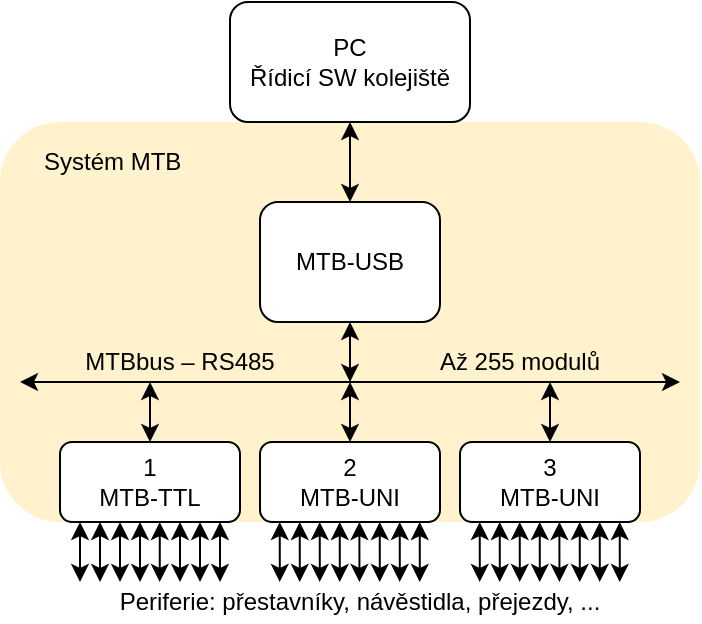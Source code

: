 <mxfile version="14.6.11" type="device"><diagram id="Jwc0q9FB26xdT7_EAWvq" name="Page-1"><mxGraphModel dx="981" dy="652" grid="1" gridSize="10" guides="1" tooltips="1" connect="1" arrows="1" fold="1" page="1" pageScale="1" pageWidth="850" pageHeight="1100" math="0" shadow="0"><root><mxCell id="0"/><mxCell id="1" parent="0"/><mxCell id="VjdclVZq5r8l85yK76nb-5" value="" style="rounded=1;whiteSpace=wrap;html=1;fillColor=#fff2cc;strokeColor=none;" vertex="1" parent="1"><mxGeometry x="230" y="360" width="350" height="200" as="geometry"/></mxCell><mxCell id="6x0s3EIs6-m69cA4R1r7-1" value="PC&lt;br&gt;Řídicí SW kolejiště" style="rounded=1;whiteSpace=wrap;html=1;" parent="1" vertex="1"><mxGeometry x="345" y="300" width="120" height="60" as="geometry"/></mxCell><mxCell id="6x0s3EIs6-m69cA4R1r7-12" style="edgeStyle=orthogonalEdgeStyle;rounded=0;orthogonalLoop=1;jettySize=auto;html=1;startArrow=classic;startFill=1;" parent="1" source="6x0s3EIs6-m69cA4R1r7-4" edge="1"><mxGeometry relative="1" as="geometry"><mxPoint x="405" y="490" as="targetPoint"/></mxGeometry></mxCell><mxCell id="6x0s3EIs6-m69cA4R1r7-45" style="edgeStyle=orthogonalEdgeStyle;rounded=0;orthogonalLoop=1;jettySize=auto;html=1;entryX=0.5;entryY=1;entryDx=0;entryDy=0;startArrow=classic;startFill=1;" parent="1" source="6x0s3EIs6-m69cA4R1r7-4" target="6x0s3EIs6-m69cA4R1r7-1" edge="1"><mxGeometry relative="1" as="geometry"/></mxCell><mxCell id="6x0s3EIs6-m69cA4R1r7-4" value="MTB-USB" style="rounded=1;whiteSpace=wrap;html=1;" parent="1" vertex="1"><mxGeometry x="360" y="400" width="90" height="60" as="geometry"/></mxCell><mxCell id="6x0s3EIs6-m69cA4R1r7-13" style="edgeStyle=orthogonalEdgeStyle;rounded=0;orthogonalLoop=1;jettySize=auto;html=1;startArrow=classic;startFill=1;" parent="1" source="6x0s3EIs6-m69cA4R1r7-5" edge="1"><mxGeometry relative="1" as="geometry"><mxPoint x="405" y="490" as="targetPoint"/></mxGeometry></mxCell><mxCell id="6x0s3EIs6-m69cA4R1r7-5" value="&lt;div&gt;2&lt;br&gt;MTB-UNI&lt;/div&gt;" style="rounded=1;whiteSpace=wrap;html=1;" parent="1" vertex="1"><mxGeometry x="360" y="520" width="90" height="40" as="geometry"/></mxCell><mxCell id="6x0s3EIs6-m69cA4R1r7-15" style="edgeStyle=orthogonalEdgeStyle;rounded=0;orthogonalLoop=1;jettySize=auto;html=1;startArrow=classic;startFill=1;" parent="1" source="6x0s3EIs6-m69cA4R1r7-6" edge="1"><mxGeometry relative="1" as="geometry"><mxPoint x="505" y="490" as="targetPoint"/></mxGeometry></mxCell><mxCell id="6x0s3EIs6-m69cA4R1r7-6" value="3&lt;br&gt;MTB-UNI" style="rounded=1;whiteSpace=wrap;html=1;" parent="1" vertex="1"><mxGeometry x="460" y="520" width="90" height="40" as="geometry"/></mxCell><mxCell id="6x0s3EIs6-m69cA4R1r7-14" style="edgeStyle=orthogonalEdgeStyle;rounded=0;orthogonalLoop=1;jettySize=auto;html=1;startArrow=classic;startFill=1;" parent="1" source="6x0s3EIs6-m69cA4R1r7-7" edge="1"><mxGeometry relative="1" as="geometry"><mxPoint x="305" y="490" as="targetPoint"/></mxGeometry></mxCell><mxCell id="6x0s3EIs6-m69cA4R1r7-7" value="&lt;div&gt;1&lt;br&gt;MTB-TTL&lt;/div&gt;" style="rounded=1;whiteSpace=wrap;html=1;" parent="1" vertex="1"><mxGeometry x="260" y="520" width="90" height="40" as="geometry"/></mxCell><mxCell id="6x0s3EIs6-m69cA4R1r7-8" value="" style="endArrow=classic;startArrow=classic;html=1;" parent="1" edge="1"><mxGeometry width="50" height="50" relative="1" as="geometry"><mxPoint x="240" y="490" as="sourcePoint"/><mxPoint x="570" y="490" as="targetPoint"/></mxGeometry></mxCell><mxCell id="6x0s3EIs6-m69cA4R1r7-16" value="MTBbus – RS485" style="text;html=1;strokeColor=none;fillColor=none;align=center;verticalAlign=middle;whiteSpace=wrap;rounded=0;" parent="1" vertex="1"><mxGeometry x="260" y="470" width="120" height="20" as="geometry"/></mxCell><mxCell id="6x0s3EIs6-m69cA4R1r7-18" style="edgeStyle=orthogonalEdgeStyle;rounded=0;orthogonalLoop=1;jettySize=auto;html=1;startArrow=classic;startFill=1;" parent="1" edge="1"><mxGeometry relative="1" as="geometry"><mxPoint x="280" y="590" as="targetPoint"/><mxPoint x="280" y="560" as="sourcePoint"/><Array as="points"><mxPoint x="280" y="580"/><mxPoint x="280" y="580"/></Array></mxGeometry></mxCell><mxCell id="6x0s3EIs6-m69cA4R1r7-19" style="edgeStyle=orthogonalEdgeStyle;rounded=0;orthogonalLoop=1;jettySize=auto;html=1;startArrow=classic;startFill=1;" parent="1" edge="1"><mxGeometry relative="1" as="geometry"><mxPoint x="290" y="590" as="targetPoint"/><mxPoint x="290" y="560" as="sourcePoint"/><Array as="points"><mxPoint x="290" y="580"/><mxPoint x="290" y="580"/></Array></mxGeometry></mxCell><mxCell id="6x0s3EIs6-m69cA4R1r7-20" style="edgeStyle=orthogonalEdgeStyle;rounded=0;orthogonalLoop=1;jettySize=auto;html=1;startArrow=classic;startFill=1;" parent="1" edge="1"><mxGeometry relative="1" as="geometry"><mxPoint x="300" y="590" as="targetPoint"/><mxPoint x="300" y="560" as="sourcePoint"/><Array as="points"><mxPoint x="300" y="580"/><mxPoint x="300" y="580"/></Array></mxGeometry></mxCell><mxCell id="6x0s3EIs6-m69cA4R1r7-21" style="edgeStyle=orthogonalEdgeStyle;rounded=0;orthogonalLoop=1;jettySize=auto;html=1;startArrow=classic;startFill=1;" parent="1" edge="1"><mxGeometry relative="1" as="geometry"><mxPoint x="309.86" y="590" as="targetPoint"/><mxPoint x="309.86" y="560" as="sourcePoint"/><Array as="points"><mxPoint x="309.86" y="570"/><mxPoint x="309.86" y="570"/></Array></mxGeometry></mxCell><mxCell id="6x0s3EIs6-m69cA4R1r7-22" style="edgeStyle=orthogonalEdgeStyle;rounded=0;orthogonalLoop=1;jettySize=auto;html=1;startArrow=classic;startFill=1;" parent="1" edge="1"><mxGeometry relative="1" as="geometry"><mxPoint x="320" y="590" as="targetPoint"/><mxPoint x="320" y="560" as="sourcePoint"/><Array as="points"><mxPoint x="320" y="580"/><mxPoint x="320" y="580"/></Array></mxGeometry></mxCell><mxCell id="6x0s3EIs6-m69cA4R1r7-23" style="edgeStyle=orthogonalEdgeStyle;rounded=0;orthogonalLoop=1;jettySize=auto;html=1;startArrow=classic;startFill=1;" parent="1" edge="1"><mxGeometry relative="1" as="geometry"><mxPoint x="330" y="590" as="targetPoint"/><mxPoint x="330" y="560" as="sourcePoint"/><Array as="points"><mxPoint x="330" y="580"/><mxPoint x="330" y="580"/></Array></mxGeometry></mxCell><mxCell id="6x0s3EIs6-m69cA4R1r7-24" style="edgeStyle=orthogonalEdgeStyle;rounded=0;orthogonalLoop=1;jettySize=auto;html=1;startArrow=classic;startFill=1;" parent="1" edge="1"><mxGeometry relative="1" as="geometry"><mxPoint x="340" y="590" as="targetPoint"/><mxPoint x="340" y="560" as="sourcePoint"/><Array as="points"><mxPoint x="340" y="580"/><mxPoint x="340" y="580"/></Array></mxGeometry></mxCell><mxCell id="6x0s3EIs6-m69cA4R1r7-25" style="edgeStyle=orthogonalEdgeStyle;rounded=0;orthogonalLoop=1;jettySize=auto;html=1;startArrow=classic;startFill=1;" parent="1" edge="1"><mxGeometry relative="1" as="geometry"><mxPoint x="270" y="590" as="targetPoint"/><mxPoint x="270" y="560" as="sourcePoint"/><Array as="points"><mxPoint x="270" y="580"/><mxPoint x="270" y="580"/></Array></mxGeometry></mxCell><mxCell id="6x0s3EIs6-m69cA4R1r7-26" style="edgeStyle=orthogonalEdgeStyle;rounded=0;orthogonalLoop=1;jettySize=auto;html=1;startArrow=classic;startFill=1;" parent="1" edge="1"><mxGeometry relative="1" as="geometry"><mxPoint x="379.86" y="590" as="targetPoint"/><mxPoint x="379.86" y="560" as="sourcePoint"/><Array as="points"><mxPoint x="379.86" y="580"/><mxPoint x="379.86" y="580"/></Array></mxGeometry></mxCell><mxCell id="6x0s3EIs6-m69cA4R1r7-27" style="edgeStyle=orthogonalEdgeStyle;rounded=0;orthogonalLoop=1;jettySize=auto;html=1;startArrow=classic;startFill=1;" parent="1" edge="1"><mxGeometry relative="1" as="geometry"><mxPoint x="389.86" y="590" as="targetPoint"/><mxPoint x="389.86" y="560" as="sourcePoint"/><Array as="points"><mxPoint x="389.86" y="580"/><mxPoint x="389.86" y="580"/></Array></mxGeometry></mxCell><mxCell id="6x0s3EIs6-m69cA4R1r7-28" style="edgeStyle=orthogonalEdgeStyle;rounded=0;orthogonalLoop=1;jettySize=auto;html=1;startArrow=classic;startFill=1;" parent="1" edge="1"><mxGeometry relative="1" as="geometry"><mxPoint x="399.86" y="590" as="targetPoint"/><mxPoint x="399.86" y="560" as="sourcePoint"/><Array as="points"><mxPoint x="399.86" y="580"/><mxPoint x="399.86" y="580"/></Array></mxGeometry></mxCell><mxCell id="6x0s3EIs6-m69cA4R1r7-29" style="edgeStyle=orthogonalEdgeStyle;rounded=0;orthogonalLoop=1;jettySize=auto;html=1;startArrow=classic;startFill=1;" parent="1" edge="1"><mxGeometry relative="1" as="geometry"><mxPoint x="409.72" y="590" as="targetPoint"/><mxPoint x="409.72" y="560" as="sourcePoint"/><Array as="points"><mxPoint x="409.72" y="570"/><mxPoint x="409.72" y="570"/></Array></mxGeometry></mxCell><mxCell id="6x0s3EIs6-m69cA4R1r7-30" style="edgeStyle=orthogonalEdgeStyle;rounded=0;orthogonalLoop=1;jettySize=auto;html=1;startArrow=classic;startFill=1;" parent="1" edge="1"><mxGeometry relative="1" as="geometry"><mxPoint x="419.86" y="590" as="targetPoint"/><mxPoint x="419.86" y="560" as="sourcePoint"/><Array as="points"><mxPoint x="419.86" y="580"/><mxPoint x="419.86" y="580"/></Array></mxGeometry></mxCell><mxCell id="6x0s3EIs6-m69cA4R1r7-31" style="edgeStyle=orthogonalEdgeStyle;rounded=0;orthogonalLoop=1;jettySize=auto;html=1;startArrow=classic;startFill=1;" parent="1" edge="1"><mxGeometry relative="1" as="geometry"><mxPoint x="429.86" y="590" as="targetPoint"/><mxPoint x="429.86" y="560" as="sourcePoint"/><Array as="points"><mxPoint x="429.86" y="580"/><mxPoint x="429.86" y="580"/></Array></mxGeometry></mxCell><mxCell id="6x0s3EIs6-m69cA4R1r7-32" style="edgeStyle=orthogonalEdgeStyle;rounded=0;orthogonalLoop=1;jettySize=auto;html=1;startArrow=classic;startFill=1;" parent="1" edge="1"><mxGeometry relative="1" as="geometry"><mxPoint x="439.86" y="590" as="targetPoint"/><mxPoint x="439.86" y="560" as="sourcePoint"/><Array as="points"><mxPoint x="439.86" y="580"/><mxPoint x="439.86" y="580"/></Array></mxGeometry></mxCell><mxCell id="6x0s3EIs6-m69cA4R1r7-33" style="edgeStyle=orthogonalEdgeStyle;rounded=0;orthogonalLoop=1;jettySize=auto;html=1;startArrow=classic;startFill=1;" parent="1" edge="1"><mxGeometry relative="1" as="geometry"><mxPoint x="369.86" y="590" as="targetPoint"/><mxPoint x="369.86" y="560" as="sourcePoint"/><Array as="points"><mxPoint x="369.86" y="580"/><mxPoint x="369.86" y="580"/></Array></mxGeometry></mxCell><mxCell id="6x0s3EIs6-m69cA4R1r7-34" style="edgeStyle=orthogonalEdgeStyle;rounded=0;orthogonalLoop=1;jettySize=auto;html=1;startArrow=classic;startFill=1;" parent="1" edge="1"><mxGeometry relative="1" as="geometry"><mxPoint x="479.86" y="590" as="targetPoint"/><mxPoint x="479.86" y="560" as="sourcePoint"/><Array as="points"><mxPoint x="479.86" y="580"/><mxPoint x="479.86" y="580"/></Array></mxGeometry></mxCell><mxCell id="6x0s3EIs6-m69cA4R1r7-35" style="edgeStyle=orthogonalEdgeStyle;rounded=0;orthogonalLoop=1;jettySize=auto;html=1;startArrow=classic;startFill=1;" parent="1" edge="1"><mxGeometry relative="1" as="geometry"><mxPoint x="489.86" y="590" as="targetPoint"/><mxPoint x="489.86" y="560" as="sourcePoint"/><Array as="points"><mxPoint x="489.86" y="580"/><mxPoint x="489.86" y="580"/></Array></mxGeometry></mxCell><mxCell id="6x0s3EIs6-m69cA4R1r7-36" style="edgeStyle=orthogonalEdgeStyle;rounded=0;orthogonalLoop=1;jettySize=auto;html=1;startArrow=classic;startFill=1;" parent="1" edge="1"><mxGeometry relative="1" as="geometry"><mxPoint x="499.86" y="590" as="targetPoint"/><mxPoint x="499.86" y="560" as="sourcePoint"/><Array as="points"><mxPoint x="499.86" y="580"/><mxPoint x="499.86" y="580"/></Array></mxGeometry></mxCell><mxCell id="6x0s3EIs6-m69cA4R1r7-37" style="edgeStyle=orthogonalEdgeStyle;rounded=0;orthogonalLoop=1;jettySize=auto;html=1;startArrow=classic;startFill=1;" parent="1" edge="1"><mxGeometry relative="1" as="geometry"><mxPoint x="509.72" y="590" as="targetPoint"/><mxPoint x="509.72" y="560" as="sourcePoint"/><Array as="points"><mxPoint x="509.72" y="570"/><mxPoint x="509.72" y="570"/></Array></mxGeometry></mxCell><mxCell id="6x0s3EIs6-m69cA4R1r7-38" style="edgeStyle=orthogonalEdgeStyle;rounded=0;orthogonalLoop=1;jettySize=auto;html=1;startArrow=classic;startFill=1;" parent="1" edge="1"><mxGeometry relative="1" as="geometry"><mxPoint x="519.86" y="590" as="targetPoint"/><mxPoint x="519.86" y="560" as="sourcePoint"/><Array as="points"><mxPoint x="519.86" y="580"/><mxPoint x="519.86" y="580"/></Array></mxGeometry></mxCell><mxCell id="6x0s3EIs6-m69cA4R1r7-39" style="edgeStyle=orthogonalEdgeStyle;rounded=0;orthogonalLoop=1;jettySize=auto;html=1;startArrow=classic;startFill=1;" parent="1" edge="1"><mxGeometry relative="1" as="geometry"><mxPoint x="529.86" y="590" as="targetPoint"/><mxPoint x="529.86" y="560" as="sourcePoint"/><Array as="points"><mxPoint x="529.86" y="580"/><mxPoint x="529.86" y="580"/></Array></mxGeometry></mxCell><mxCell id="6x0s3EIs6-m69cA4R1r7-40" style="edgeStyle=orthogonalEdgeStyle;rounded=0;orthogonalLoop=1;jettySize=auto;html=1;startArrow=classic;startFill=1;" parent="1" edge="1"><mxGeometry relative="1" as="geometry"><mxPoint x="539.86" y="590" as="targetPoint"/><mxPoint x="539.86" y="560" as="sourcePoint"/><Array as="points"><mxPoint x="539.86" y="580"/><mxPoint x="539.86" y="580"/></Array></mxGeometry></mxCell><mxCell id="6x0s3EIs6-m69cA4R1r7-41" style="edgeStyle=orthogonalEdgeStyle;rounded=0;orthogonalLoop=1;jettySize=auto;html=1;startArrow=classic;startFill=1;" parent="1" edge="1"><mxGeometry relative="1" as="geometry"><mxPoint x="469.86" y="590" as="targetPoint"/><mxPoint x="469.86" y="560" as="sourcePoint"/><Array as="points"><mxPoint x="469.86" y="580"/><mxPoint x="469.86" y="580"/></Array></mxGeometry></mxCell><mxCell id="6x0s3EIs6-m69cA4R1r7-42" value="&lt;div align=&quot;center&quot;&gt;Periferie: přestavníky, návěstidla, přejezdy, ...&lt;/div&gt;" style="text;html=1;strokeColor=none;fillColor=none;align=center;verticalAlign=middle;whiteSpace=wrap;rounded=0;" parent="1" vertex="1"><mxGeometry x="270" y="590" width="280" height="20" as="geometry"/></mxCell><mxCell id="6x0s3EIs6-m69cA4R1r7-44" value="Až 255 modulů" style="text;html=1;strokeColor=none;fillColor=none;align=center;verticalAlign=middle;whiteSpace=wrap;rounded=0;" parent="1" vertex="1"><mxGeometry x="430" y="470" width="120" height="20" as="geometry"/></mxCell><mxCell id="VjdclVZq5r8l85yK76nb-2" value="&lt;div align=&quot;left&quot;&gt;Systém MTB&lt;/div&gt;" style="text;html=1;strokeColor=none;fillColor=none;align=left;verticalAlign=middle;whiteSpace=wrap;rounded=0;" vertex="1" parent="1"><mxGeometry x="250" y="370" width="80" height="20" as="geometry"/></mxCell></root></mxGraphModel></diagram></mxfile>